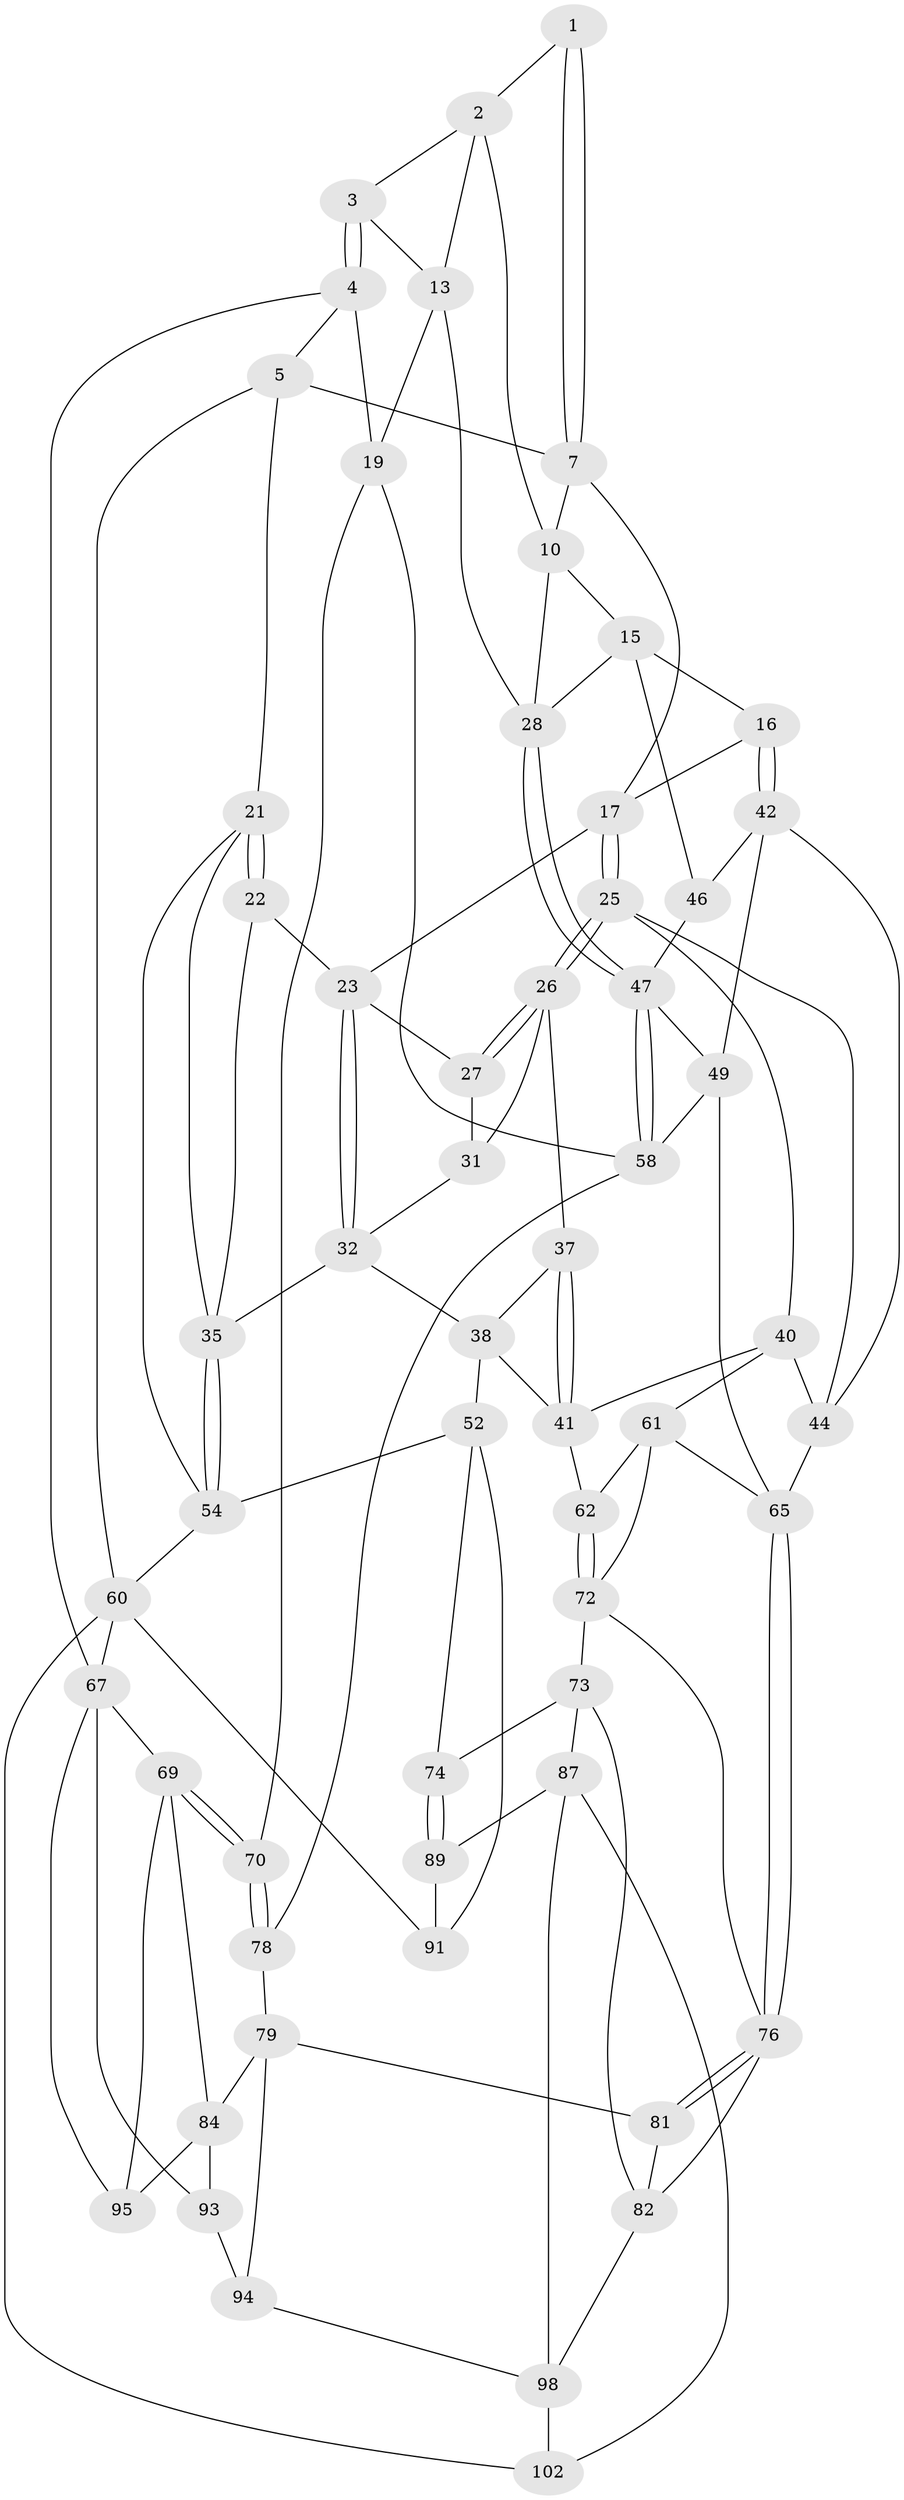 // original degree distribution, {3: 0.0196078431372549, 4: 0.22549019607843138, 6: 0.20588235294117646, 5: 0.5490196078431373}
// Generated by graph-tools (version 1.1) at 2025/11/02/21/25 10:11:13]
// undirected, 58 vertices, 125 edges
graph export_dot {
graph [start="1"]
  node [color=gray90,style=filled];
  1 [pos="+0.6652519959478863+0"];
  2 [pos="+0.8794206867096126+0",super="+9"];
  3 [pos="+0.8804183675156871+0",super="+12"];
  4 [pos="+1+0",super="+14"];
  5 [pos="+0+0",super="+6"];
  7 [pos="+0.6390796390514082+0.1562515831765271",super="+8"];
  10 [pos="+0.7461495164194799+0.20611828869441895",super="+11"];
  13 [pos="+0.828397592091137+0.19672860508838017",super="+20"];
  15 [pos="+0.5680613699404476+0.32077456429577844",super="+30"];
  16 [pos="+0.5314942606214528+0.3395297886937702"];
  17 [pos="+0.47301917779961056+0.3168306882051894",super="+18"];
  19 [pos="+1+0.29853898719049843",super="+57"];
  21 [pos="+0+0",super="+50"];
  22 [pos="+0.07942287502249508+0.10847791772264176"];
  23 [pos="+0.1609117120539415+0.17229569155355282",super="+24"];
  25 [pos="+0.4184776423541584+0.3615103109517272",super="+39"];
  26 [pos="+0.34888930048857325+0.34746577123012873",super="+33"];
  27 [pos="+0.33367140561324643+0.31102638786199965"];
  28 [pos="+0.8260135719808526+0.41882857471732715",super="+29"];
  31 [pos="+0.25017101455829055+0.31283459530040264"];
  32 [pos="+0.17003647453966544+0.22203754390517386",super="+34"];
  35 [pos="+0.11299265558616542+0.44497130710414806",super="+36"];
  37 [pos="+0.2532528739002649+0.44884488546086576"];
  38 [pos="+0.21390368684451358+0.4484675470460788",super="+51"];
  40 [pos="+0.3217534597346904+0.48217795008025505",super="+59"];
  41 [pos="+0.3026348086788838+0.4884580181882053",super="+55"];
  42 [pos="+0.5439849550043064+0.3764035360521447",super="+43"];
  44 [pos="+0.5304666423916442+0.5225305935311804",super="+45"];
  46 [pos="+0.6620976782081035+0.40566264269916935"];
  47 [pos="+0.8206936999403427+0.4867917120158101",super="+48"];
  49 [pos="+0.601709851464501+0.4980773404199639",super="+64"];
  52 [pos="+0.17258660257773759+0.6787495709578658",super="+53"];
  54 [pos="+0.07388851891566577+0.7015113672031337",super="+56"];
  58 [pos="+0.8238470656080562+0.5313505863129507",super="+63"];
  60 [pos="+0+1",super="+97"];
  61 [pos="+0.4367904640244291+0.5903016798122389",super="+71"];
  62 [pos="+0.3729290640455939+0.6249450197822379"];
  65 [pos="+0.6656822958639393+0.6585636186444306",super="+66"];
  67 [pos="+1+1",super="+68"];
  69 [pos="+1+0.8310538527028504",super="+85"];
  70 [pos="+1+0.7016463643335471"];
  72 [pos="+0.3547818977723335+0.662273030443913",super="+75"];
  73 [pos="+0.34303473640545273+0.6765632446839098",super="+83"];
  74 [pos="+0.27427904859225766+0.7012897695661469"];
  76 [pos="+0.6508559133988353+0.6999190753860488",super="+77"];
  78 [pos="+0.8097431503626829+0.5996056232760151"];
  79 [pos="+0.8240401858140345+0.6926113339813372",super="+80"];
  81 [pos="+0.6726749817611859+0.8227691117617569"];
  82 [pos="+0.517077881686694+0.7482032987374481",super="+86"];
  84 [pos="+0.8726138763934276+0.7465699434348178",super="+92"];
  87 [pos="+0.44038075821057204+0.8102721139957435",super="+88"];
  89 [pos="+0.319513901043596+0.9282858317977158",super="+90"];
  91 [pos="+0.08110266491129342+0.7193934630675831",super="+96"];
  93 [pos="+0.7891669603492563+0.8933964399747404",super="+101"];
  94 [pos="+0.7438006699884767+0.887483914180862",super="+99"];
  95 [pos="+0.8760278493602824+0.8773373380620139"];
  98 [pos="+0.5581351116445402+0.9039324693891655",super="+100"];
  102 [pos="+0.3949029469975799+1"];
  1 -- 2;
  1 -- 7;
  1 -- 7;
  2 -- 3;
  2 -- 10;
  2 -- 13;
  3 -- 4 [weight=2];
  3 -- 4;
  3 -- 13;
  4 -- 5;
  4 -- 67;
  4 -- 19;
  5 -- 21;
  5 -- 60;
  5 -- 7;
  7 -- 17;
  7 -- 10;
  10 -- 28;
  10 -- 15;
  13 -- 19;
  13 -- 28;
  15 -- 16;
  15 -- 46;
  15 -- 28;
  16 -- 17;
  16 -- 42;
  16 -- 42;
  17 -- 25;
  17 -- 25;
  17 -- 23;
  19 -- 58;
  19 -- 70;
  21 -- 22;
  21 -- 22;
  21 -- 54;
  21 -- 35;
  22 -- 23;
  22 -- 35;
  23 -- 32;
  23 -- 32;
  23 -- 27;
  25 -- 26;
  25 -- 26;
  25 -- 40;
  25 -- 44;
  26 -- 27;
  26 -- 27;
  26 -- 37;
  26 -- 31;
  27 -- 31;
  28 -- 47;
  28 -- 47;
  31 -- 32;
  32 -- 35;
  32 -- 38;
  35 -- 54;
  35 -- 54;
  37 -- 38;
  37 -- 41;
  37 -- 41;
  38 -- 52;
  38 -- 41;
  40 -- 41;
  40 -- 44;
  40 -- 61;
  41 -- 62;
  42 -- 46;
  42 -- 49;
  42 -- 44;
  44 -- 65;
  46 -- 47;
  47 -- 58;
  47 -- 58;
  47 -- 49;
  49 -- 65;
  49 -- 58;
  52 -- 74;
  52 -- 91;
  52 -- 54;
  54 -- 60;
  58 -- 78;
  60 -- 67;
  60 -- 91;
  60 -- 102;
  61 -- 62;
  61 -- 72;
  61 -- 65;
  62 -- 72;
  62 -- 72;
  65 -- 76;
  65 -- 76;
  67 -- 69;
  67 -- 95;
  67 -- 93;
  69 -- 70;
  69 -- 70;
  69 -- 84;
  69 -- 95;
  70 -- 78;
  70 -- 78;
  72 -- 73;
  72 -- 76;
  73 -- 74;
  73 -- 82;
  73 -- 87;
  74 -- 89;
  74 -- 89;
  76 -- 81;
  76 -- 81;
  76 -- 82;
  78 -- 79;
  79 -- 84;
  79 -- 81;
  79 -- 94;
  81 -- 82;
  82 -- 98;
  84 -- 93;
  84 -- 95;
  87 -- 98;
  87 -- 89;
  87 -- 102;
  89 -- 91 [weight=2];
  93 -- 94 [weight=2];
  94 -- 98;
  98 -- 102;
}
